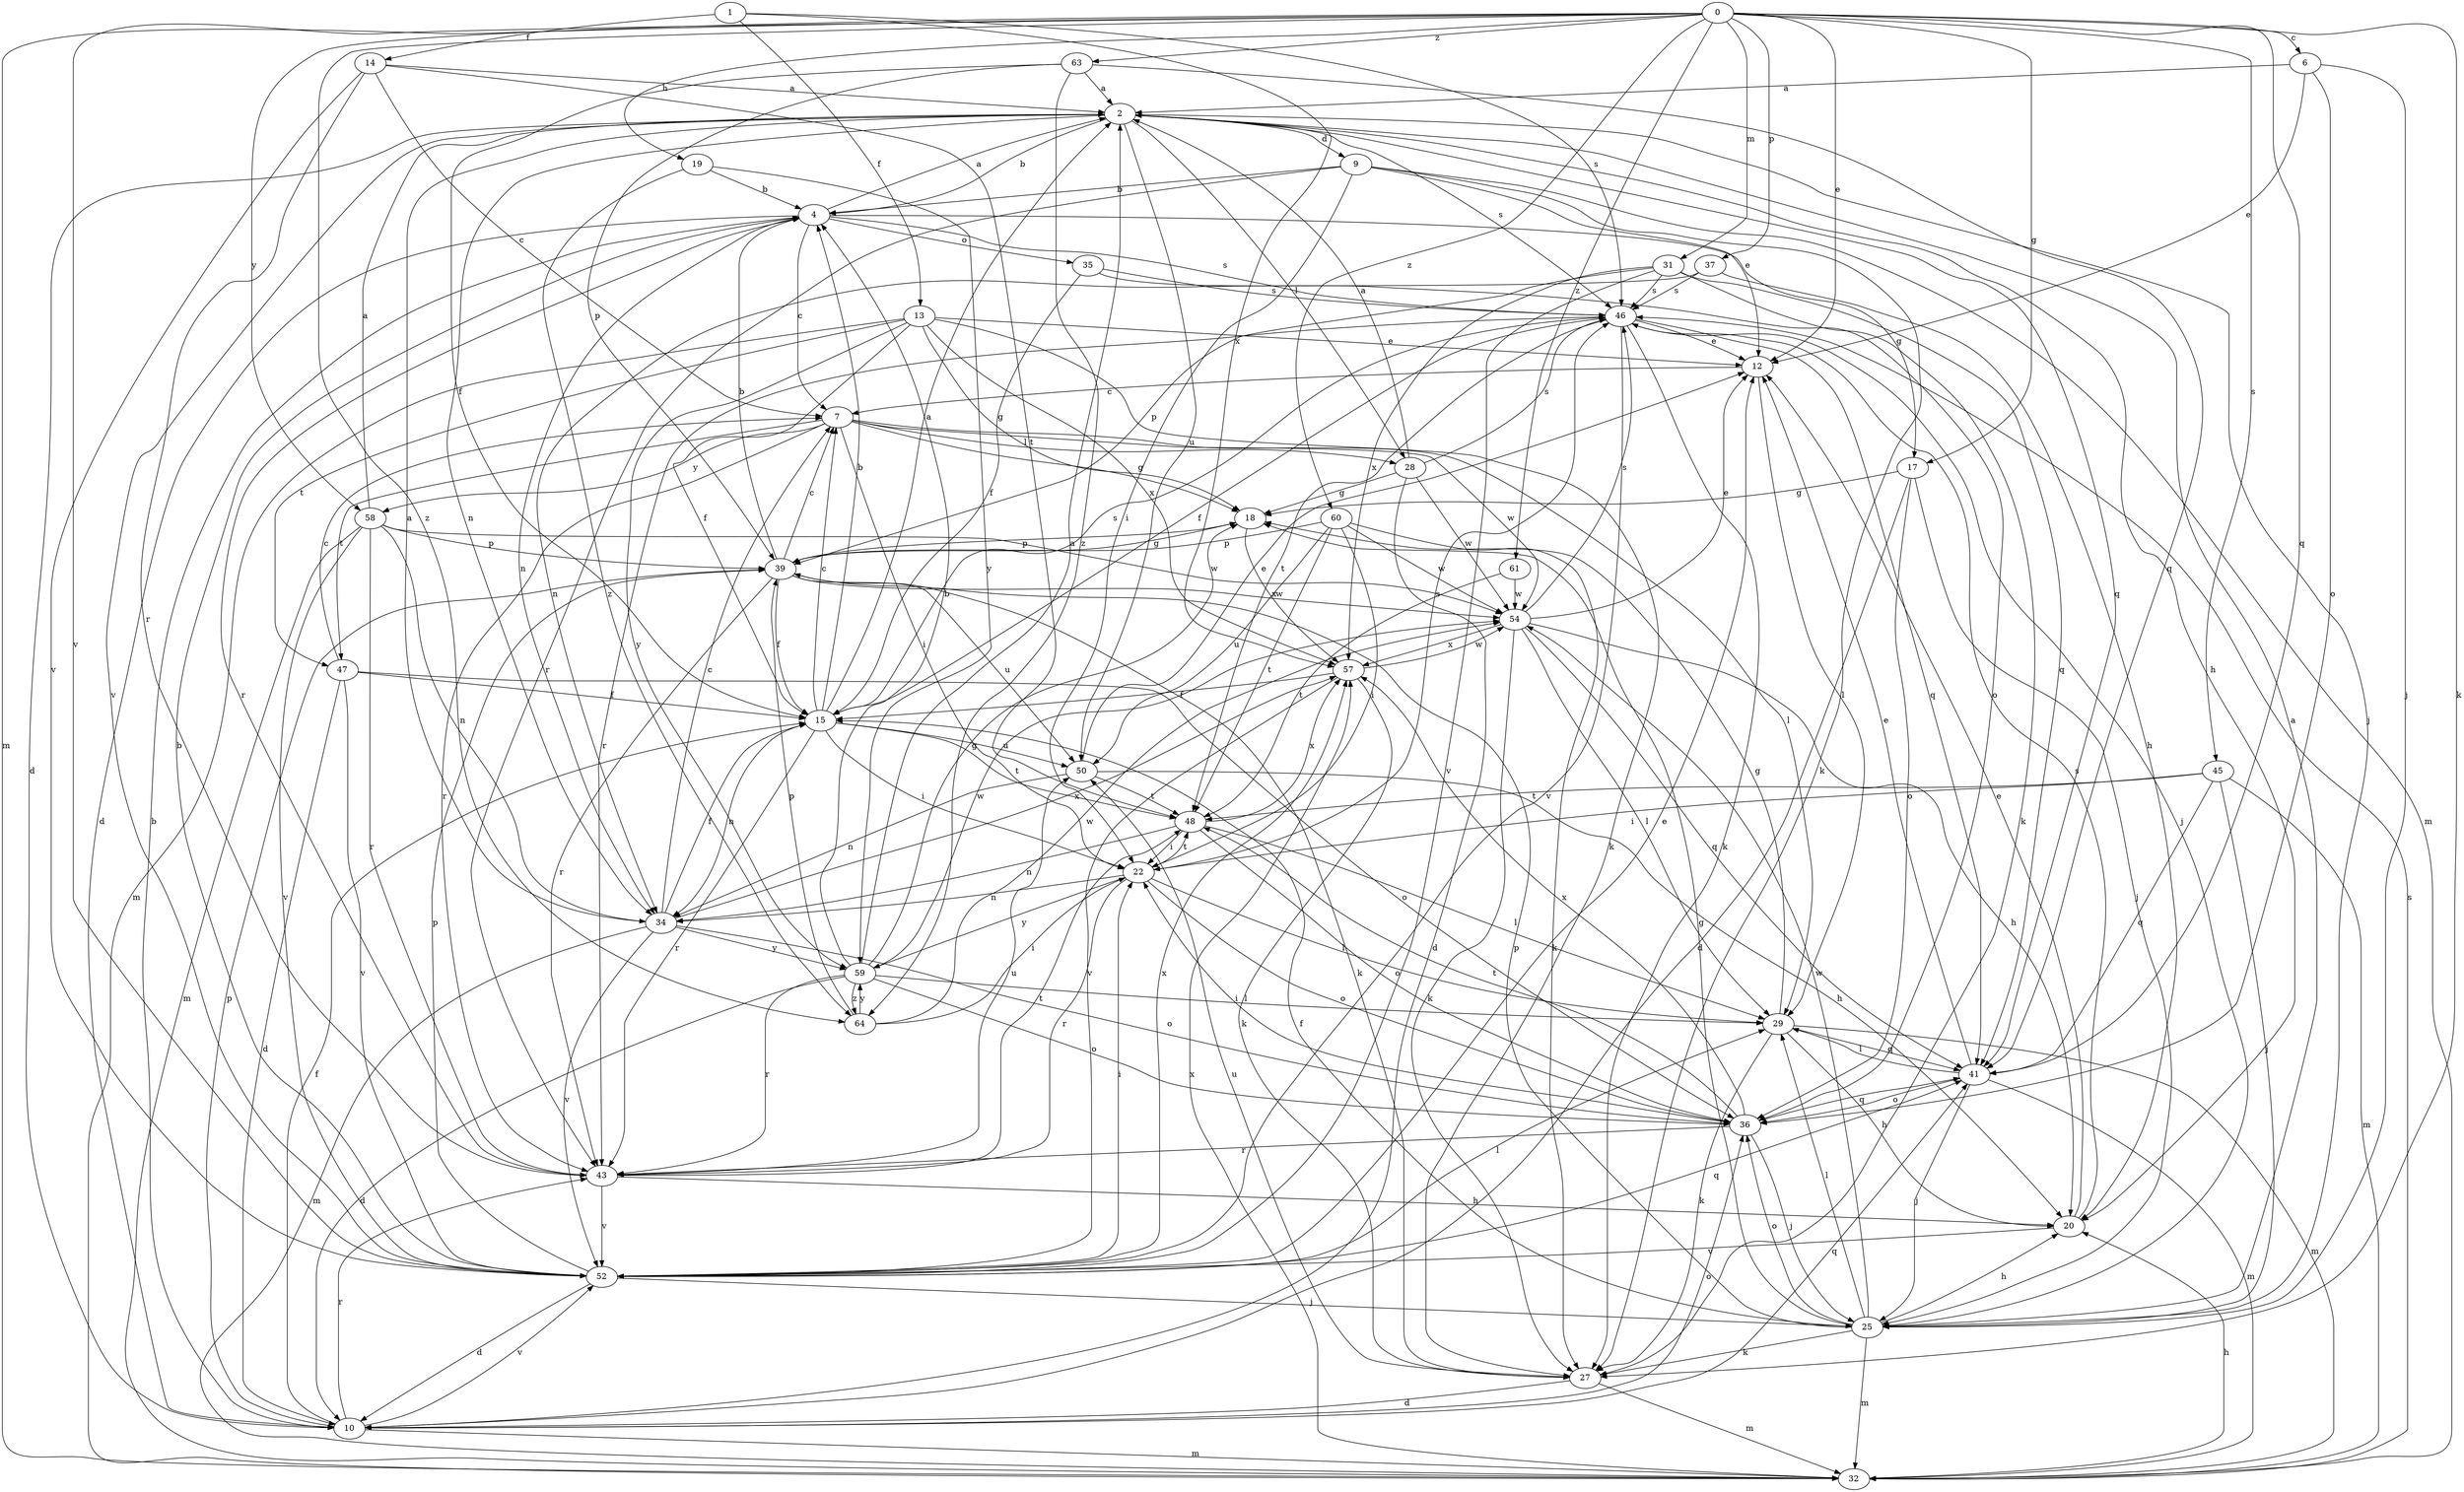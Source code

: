 strict digraph  {
0;
1;
2;
4;
6;
7;
9;
10;
12;
13;
14;
15;
17;
18;
19;
20;
22;
25;
27;
28;
29;
31;
32;
34;
35;
36;
37;
39;
41;
43;
45;
46;
47;
48;
50;
52;
54;
57;
58;
59;
60;
61;
63;
64;
0 -> 6  [label=c];
0 -> 12  [label=e];
0 -> 17  [label=g];
0 -> 19  [label=h];
0 -> 27  [label=k];
0 -> 31  [label=m];
0 -> 32  [label=m];
0 -> 37  [label=p];
0 -> 41  [label=q];
0 -> 45  [label=s];
0 -> 52  [label=v];
0 -> 58  [label=y];
0 -> 60  [label=z];
0 -> 61  [label=z];
0 -> 63  [label=z];
0 -> 64  [label=z];
1 -> 13  [label=f];
1 -> 14  [label=f];
1 -> 46  [label=s];
1 -> 57  [label=x];
2 -> 4  [label=b];
2 -> 9  [label=d];
2 -> 10  [label=d];
2 -> 20  [label=h];
2 -> 25  [label=j];
2 -> 28  [label=l];
2 -> 34  [label=n];
2 -> 41  [label=q];
2 -> 46  [label=s];
2 -> 50  [label=u];
2 -> 52  [label=v];
4 -> 2  [label=a];
4 -> 7  [label=c];
4 -> 10  [label=d];
4 -> 17  [label=g];
4 -> 34  [label=n];
4 -> 35  [label=o];
4 -> 43  [label=r];
4 -> 46  [label=s];
6 -> 2  [label=a];
6 -> 12  [label=e];
6 -> 25  [label=j];
6 -> 36  [label=o];
7 -> 18  [label=g];
7 -> 22  [label=i];
7 -> 28  [label=l];
7 -> 29  [label=l];
7 -> 43  [label=r];
7 -> 47  [label=t];
7 -> 54  [label=w];
7 -> 58  [label=y];
9 -> 4  [label=b];
9 -> 12  [label=e];
9 -> 22  [label=i];
9 -> 27  [label=k];
9 -> 32  [label=m];
9 -> 43  [label=r];
10 -> 4  [label=b];
10 -> 15  [label=f];
10 -> 32  [label=m];
10 -> 36  [label=o];
10 -> 39  [label=p];
10 -> 41  [label=q];
10 -> 43  [label=r];
10 -> 52  [label=v];
12 -> 7  [label=c];
12 -> 29  [label=l];
13 -> 12  [label=e];
13 -> 15  [label=f];
13 -> 18  [label=g];
13 -> 27  [label=k];
13 -> 32  [label=m];
13 -> 47  [label=t];
13 -> 57  [label=x];
13 -> 59  [label=y];
14 -> 2  [label=a];
14 -> 7  [label=c];
14 -> 43  [label=r];
14 -> 48  [label=t];
14 -> 52  [label=v];
15 -> 2  [label=a];
15 -> 4  [label=b];
15 -> 7  [label=c];
15 -> 22  [label=i];
15 -> 34  [label=n];
15 -> 43  [label=r];
15 -> 46  [label=s];
15 -> 48  [label=t];
15 -> 50  [label=u];
17 -> 10  [label=d];
17 -> 18  [label=g];
17 -> 25  [label=j];
17 -> 36  [label=o];
18 -> 39  [label=p];
18 -> 57  [label=x];
19 -> 4  [label=b];
19 -> 59  [label=y];
19 -> 64  [label=z];
20 -> 12  [label=e];
20 -> 46  [label=s];
20 -> 52  [label=v];
22 -> 29  [label=l];
22 -> 34  [label=n];
22 -> 36  [label=o];
22 -> 43  [label=r];
22 -> 46  [label=s];
22 -> 48  [label=t];
22 -> 59  [label=y];
25 -> 2  [label=a];
25 -> 15  [label=f];
25 -> 18  [label=g];
25 -> 20  [label=h];
25 -> 27  [label=k];
25 -> 29  [label=l];
25 -> 32  [label=m];
25 -> 36  [label=o];
25 -> 39  [label=p];
25 -> 54  [label=w];
27 -> 10  [label=d];
27 -> 32  [label=m];
27 -> 50  [label=u];
28 -> 2  [label=a];
28 -> 10  [label=d];
28 -> 18  [label=g];
28 -> 46  [label=s];
28 -> 54  [label=w];
29 -> 18  [label=g];
29 -> 20  [label=h];
29 -> 27  [label=k];
29 -> 32  [label=m];
29 -> 41  [label=q];
31 -> 27  [label=k];
31 -> 39  [label=p];
31 -> 41  [label=q];
31 -> 46  [label=s];
31 -> 52  [label=v];
31 -> 57  [label=x];
32 -> 20  [label=h];
32 -> 46  [label=s];
32 -> 57  [label=x];
34 -> 2  [label=a];
34 -> 7  [label=c];
34 -> 15  [label=f];
34 -> 32  [label=m];
34 -> 36  [label=o];
34 -> 52  [label=v];
34 -> 57  [label=x];
34 -> 59  [label=y];
35 -> 15  [label=f];
35 -> 36  [label=o];
35 -> 46  [label=s];
36 -> 22  [label=i];
36 -> 25  [label=j];
36 -> 41  [label=q];
36 -> 43  [label=r];
36 -> 48  [label=t];
36 -> 57  [label=x];
37 -> 20  [label=h];
37 -> 34  [label=n];
37 -> 46  [label=s];
39 -> 4  [label=b];
39 -> 7  [label=c];
39 -> 15  [label=f];
39 -> 18  [label=g];
39 -> 27  [label=k];
39 -> 43  [label=r];
39 -> 50  [label=u];
39 -> 54  [label=w];
41 -> 12  [label=e];
41 -> 25  [label=j];
41 -> 29  [label=l];
41 -> 32  [label=m];
41 -> 36  [label=o];
43 -> 20  [label=h];
43 -> 48  [label=t];
43 -> 50  [label=u];
43 -> 52  [label=v];
45 -> 22  [label=i];
45 -> 25  [label=j];
45 -> 32  [label=m];
45 -> 41  [label=q];
45 -> 48  [label=t];
46 -> 12  [label=e];
46 -> 15  [label=f];
46 -> 25  [label=j];
46 -> 27  [label=k];
46 -> 41  [label=q];
46 -> 43  [label=r];
46 -> 48  [label=t];
46 -> 52  [label=v];
47 -> 7  [label=c];
47 -> 10  [label=d];
47 -> 15  [label=f];
47 -> 36  [label=o];
47 -> 52  [label=v];
48 -> 22  [label=i];
48 -> 29  [label=l];
48 -> 34  [label=n];
48 -> 36  [label=o];
48 -> 57  [label=x];
50 -> 12  [label=e];
50 -> 20  [label=h];
50 -> 34  [label=n];
50 -> 48  [label=t];
52 -> 4  [label=b];
52 -> 10  [label=d];
52 -> 12  [label=e];
52 -> 22  [label=i];
52 -> 25  [label=j];
52 -> 29  [label=l];
52 -> 39  [label=p];
52 -> 41  [label=q];
52 -> 57  [label=x];
54 -> 12  [label=e];
54 -> 20  [label=h];
54 -> 27  [label=k];
54 -> 29  [label=l];
54 -> 41  [label=q];
54 -> 46  [label=s];
54 -> 57  [label=x];
57 -> 15  [label=f];
57 -> 27  [label=k];
57 -> 52  [label=v];
57 -> 54  [label=w];
58 -> 2  [label=a];
58 -> 32  [label=m];
58 -> 34  [label=n];
58 -> 39  [label=p];
58 -> 43  [label=r];
58 -> 52  [label=v];
58 -> 54  [label=w];
59 -> 2  [label=a];
59 -> 4  [label=b];
59 -> 10  [label=d];
59 -> 18  [label=g];
59 -> 29  [label=l];
59 -> 36  [label=o];
59 -> 43  [label=r];
59 -> 54  [label=w];
59 -> 64  [label=z];
60 -> 22  [label=i];
60 -> 27  [label=k];
60 -> 39  [label=p];
60 -> 48  [label=t];
60 -> 50  [label=u];
60 -> 54  [label=w];
61 -> 48  [label=t];
61 -> 54  [label=w];
63 -> 2  [label=a];
63 -> 15  [label=f];
63 -> 39  [label=p];
63 -> 41  [label=q];
63 -> 64  [label=z];
64 -> 22  [label=i];
64 -> 39  [label=p];
64 -> 54  [label=w];
64 -> 59  [label=y];
}

